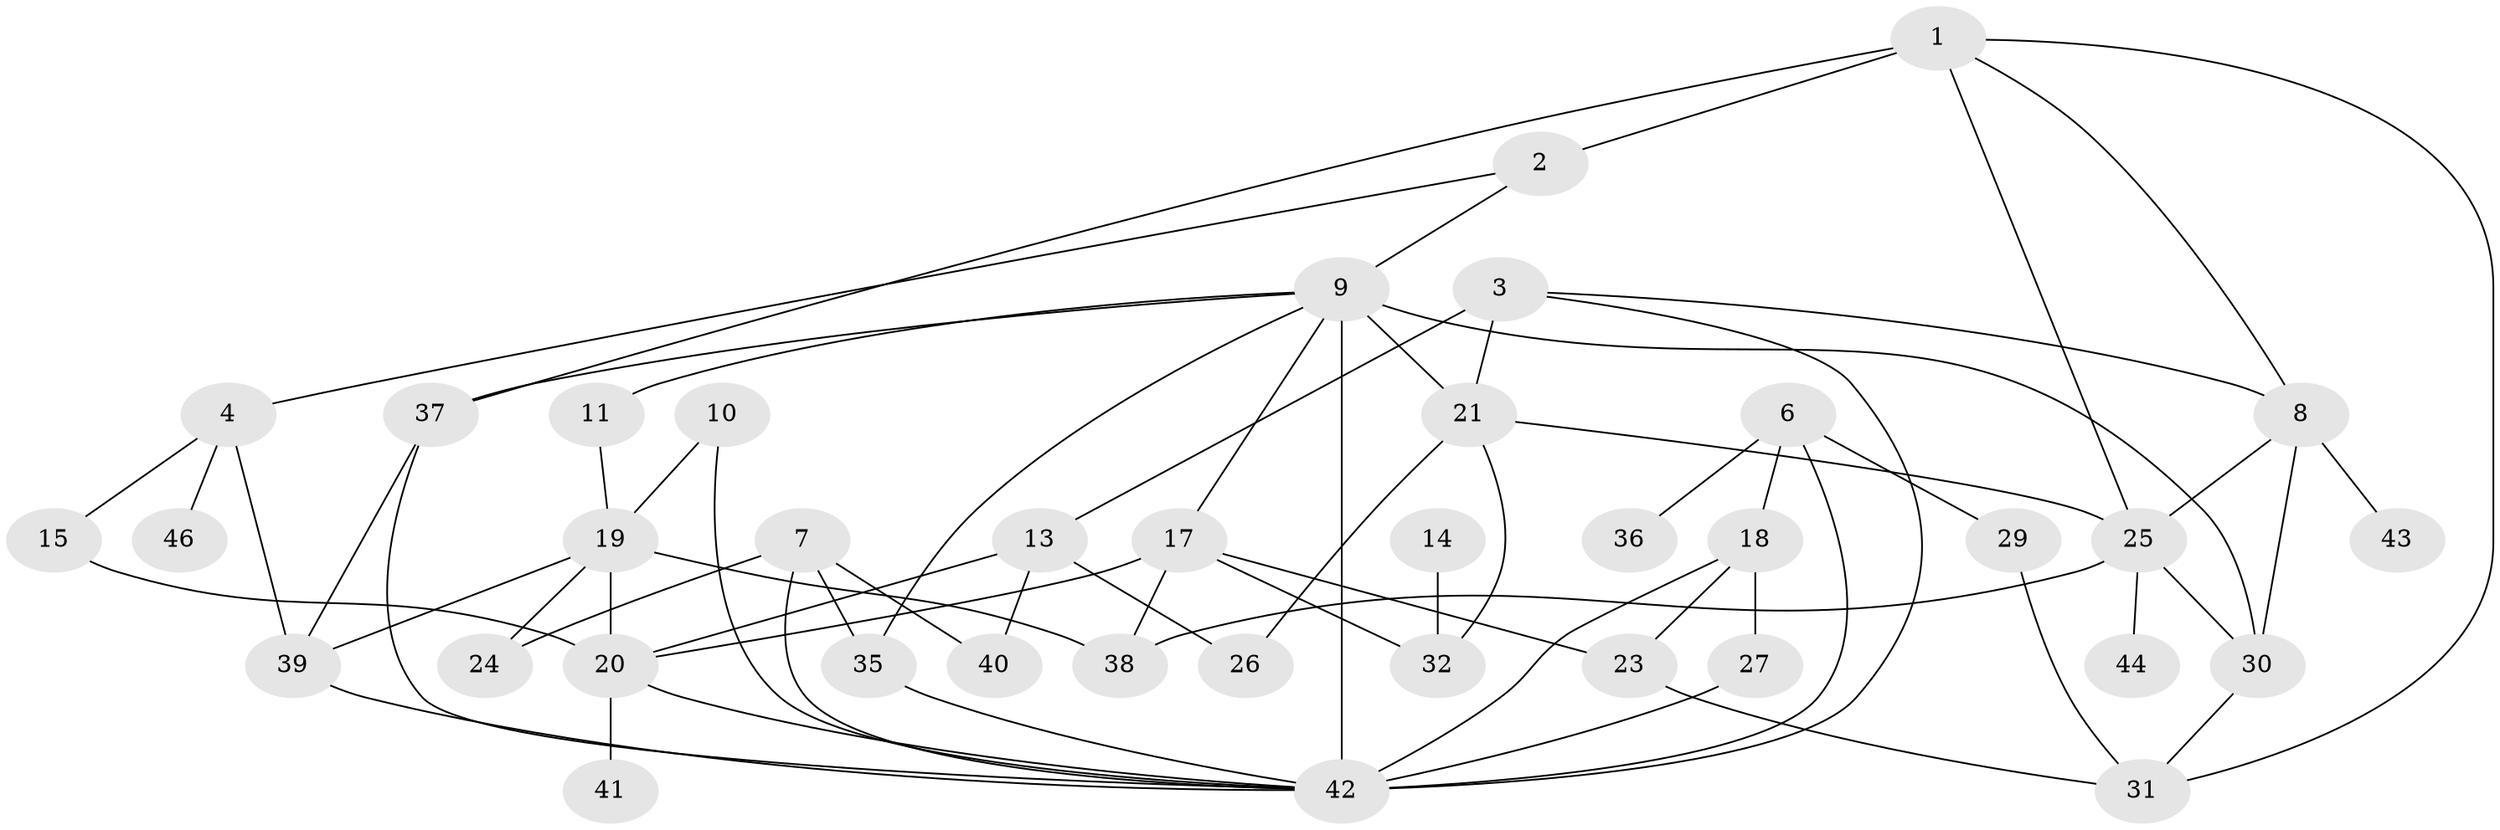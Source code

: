 // original degree distribution, {3: 0.18681318681318682, 1: 0.2087912087912088, 5: 0.13186813186813187, 0: 0.07692307692307693, 2: 0.25274725274725274, 4: 0.10989010989010989, 7: 0.02197802197802198, 8: 0.01098901098901099}
// Generated by graph-tools (version 1.1) at 2025/47/03/04/25 22:47:55]
// undirected, 38 vertices, 67 edges
graph export_dot {
  node [color=gray90,style=filled];
  1;
  2;
  3;
  4;
  6;
  7;
  8;
  9;
  10;
  11;
  13;
  14;
  15;
  17;
  18;
  19;
  20;
  21;
  23;
  24;
  25;
  26;
  27;
  29;
  30;
  31;
  32;
  35;
  36;
  37;
  38;
  39;
  40;
  41;
  42;
  43;
  44;
  46;
  1 -- 2 [weight=2.0];
  1 -- 8 [weight=1.0];
  1 -- 25 [weight=1.0];
  1 -- 31 [weight=1.0];
  1 -- 37 [weight=1.0];
  2 -- 4 [weight=1.0];
  2 -- 9 [weight=1.0];
  3 -- 8 [weight=1.0];
  3 -- 13 [weight=1.0];
  3 -- 21 [weight=1.0];
  3 -- 42 [weight=1.0];
  4 -- 15 [weight=1.0];
  4 -- 39 [weight=1.0];
  4 -- 46 [weight=1.0];
  6 -- 18 [weight=1.0];
  6 -- 29 [weight=1.0];
  6 -- 36 [weight=1.0];
  6 -- 42 [weight=1.0];
  7 -- 24 [weight=2.0];
  7 -- 35 [weight=1.0];
  7 -- 40 [weight=1.0];
  7 -- 42 [weight=1.0];
  8 -- 25 [weight=1.0];
  8 -- 30 [weight=2.0];
  8 -- 43 [weight=1.0];
  9 -- 11 [weight=1.0];
  9 -- 17 [weight=1.0];
  9 -- 21 [weight=2.0];
  9 -- 30 [weight=1.0];
  9 -- 35 [weight=1.0];
  9 -- 37 [weight=1.0];
  9 -- 42 [weight=3.0];
  10 -- 19 [weight=1.0];
  10 -- 42 [weight=1.0];
  11 -- 19 [weight=1.0];
  13 -- 20 [weight=1.0];
  13 -- 26 [weight=1.0];
  13 -- 40 [weight=1.0];
  14 -- 32 [weight=1.0];
  15 -- 20 [weight=1.0];
  17 -- 20 [weight=1.0];
  17 -- 23 [weight=1.0];
  17 -- 32 [weight=1.0];
  17 -- 38 [weight=1.0];
  18 -- 23 [weight=1.0];
  18 -- 27 [weight=1.0];
  18 -- 42 [weight=1.0];
  19 -- 20 [weight=2.0];
  19 -- 24 [weight=1.0];
  19 -- 38 [weight=1.0];
  19 -- 39 [weight=1.0];
  20 -- 41 [weight=1.0];
  20 -- 42 [weight=1.0];
  21 -- 25 [weight=1.0];
  21 -- 26 [weight=1.0];
  21 -- 32 [weight=1.0];
  23 -- 31 [weight=1.0];
  25 -- 30 [weight=1.0];
  25 -- 38 [weight=2.0];
  25 -- 44 [weight=1.0];
  27 -- 42 [weight=1.0];
  29 -- 31 [weight=1.0];
  30 -- 31 [weight=1.0];
  35 -- 42 [weight=1.0];
  37 -- 39 [weight=1.0];
  37 -- 42 [weight=1.0];
  39 -- 42 [weight=1.0];
}
